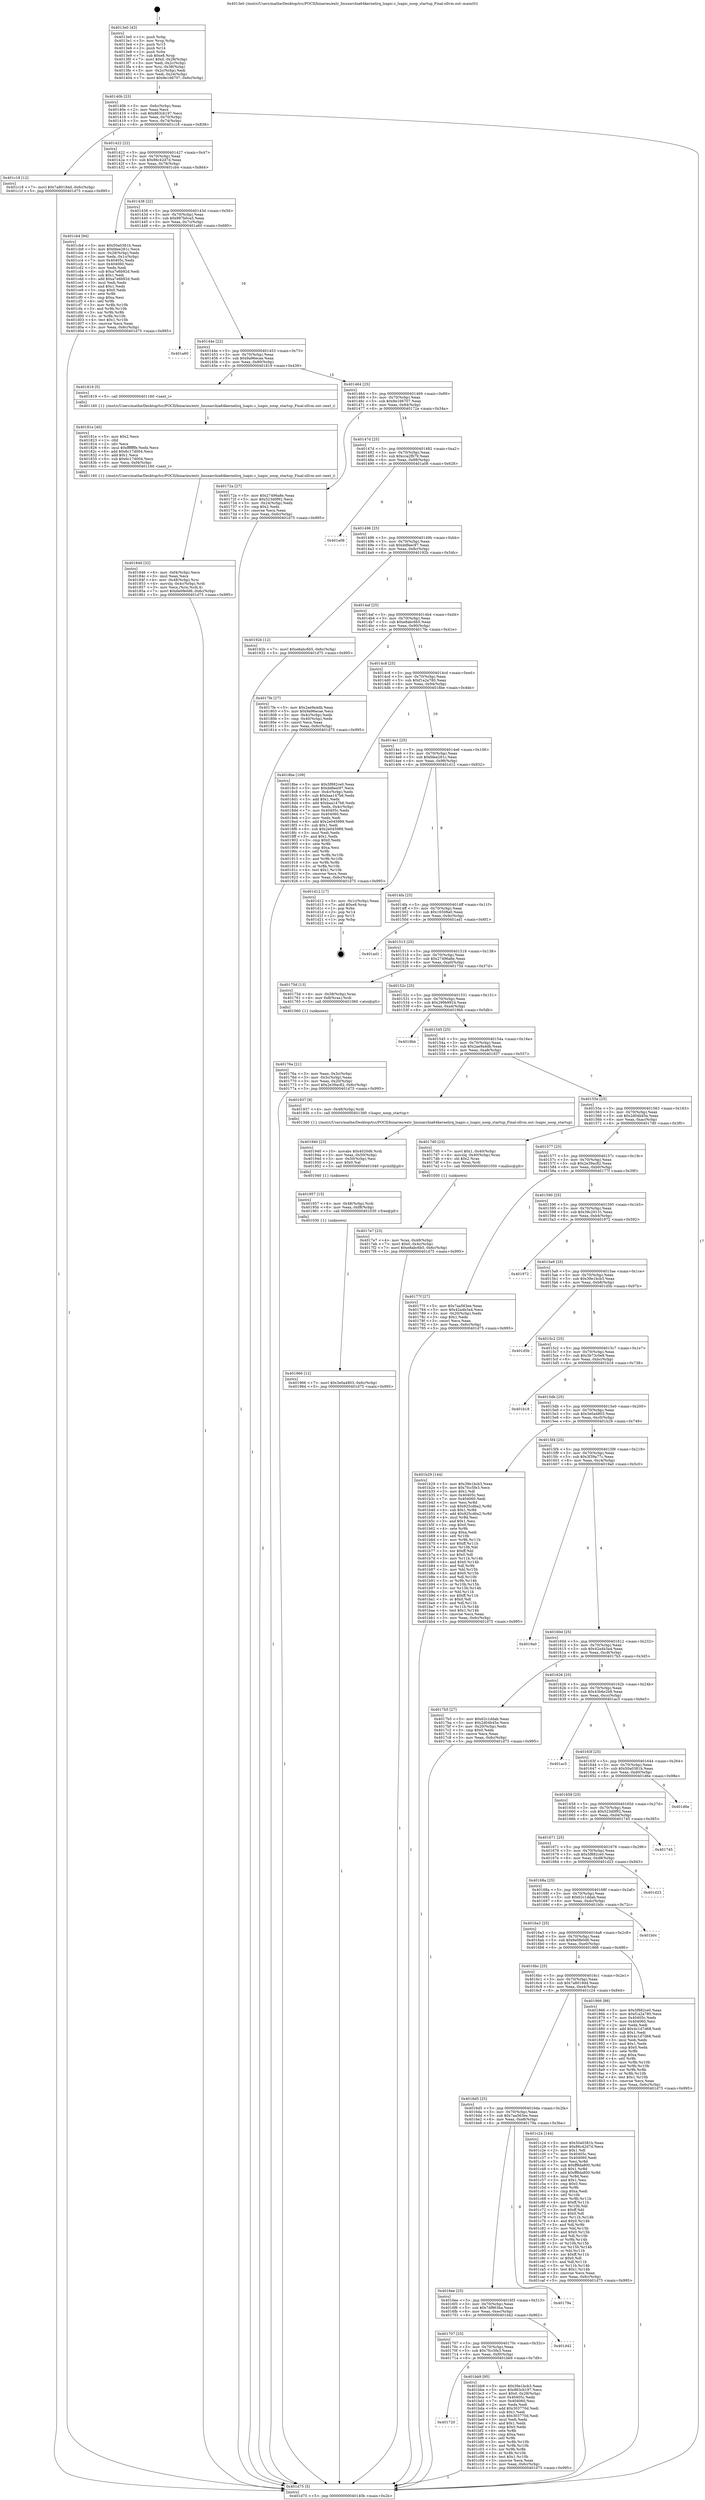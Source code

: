 digraph "0x4013e0" {
  label = "0x4013e0 (/mnt/c/Users/mathe/Desktop/tcc/POCII/binaries/extr_linuxarchia64kernelirq_lsapic.c_lsapic_noop_startup_Final-ollvm.out::main(0))"
  labelloc = "t"
  node[shape=record]

  Entry [label="",width=0.3,height=0.3,shape=circle,fillcolor=black,style=filled]
  "0x40140b" [label="{
     0x40140b [23]\l
     | [instrs]\l
     &nbsp;&nbsp;0x40140b \<+3\>: mov -0x6c(%rbp),%eax\l
     &nbsp;&nbsp;0x40140e \<+2\>: mov %eax,%ecx\l
     &nbsp;&nbsp;0x401410 \<+6\>: sub $0x863cb197,%ecx\l
     &nbsp;&nbsp;0x401416 \<+3\>: mov %eax,-0x70(%rbp)\l
     &nbsp;&nbsp;0x401419 \<+3\>: mov %ecx,-0x74(%rbp)\l
     &nbsp;&nbsp;0x40141c \<+6\>: je 0000000000401c18 \<main+0x838\>\l
  }"]
  "0x401c18" [label="{
     0x401c18 [12]\l
     | [instrs]\l
     &nbsp;&nbsp;0x401c18 \<+7\>: movl $0x7a8018dd,-0x6c(%rbp)\l
     &nbsp;&nbsp;0x401c1f \<+5\>: jmp 0000000000401d75 \<main+0x995\>\l
  }"]
  "0x401422" [label="{
     0x401422 [22]\l
     | [instrs]\l
     &nbsp;&nbsp;0x401422 \<+5\>: jmp 0000000000401427 \<main+0x47\>\l
     &nbsp;&nbsp;0x401427 \<+3\>: mov -0x70(%rbp),%eax\l
     &nbsp;&nbsp;0x40142a \<+5\>: sub $0x86c42d7d,%eax\l
     &nbsp;&nbsp;0x40142f \<+3\>: mov %eax,-0x78(%rbp)\l
     &nbsp;&nbsp;0x401432 \<+6\>: je 0000000000401cb4 \<main+0x8d4\>\l
  }"]
  Exit [label="",width=0.3,height=0.3,shape=circle,fillcolor=black,style=filled,peripheries=2]
  "0x401cb4" [label="{
     0x401cb4 [94]\l
     | [instrs]\l
     &nbsp;&nbsp;0x401cb4 \<+5\>: mov $0x50a0381b,%eax\l
     &nbsp;&nbsp;0x401cb9 \<+5\>: mov $0xfdee281c,%ecx\l
     &nbsp;&nbsp;0x401cbe \<+3\>: mov -0x28(%rbp),%edx\l
     &nbsp;&nbsp;0x401cc1 \<+3\>: mov %edx,-0x1c(%rbp)\l
     &nbsp;&nbsp;0x401cc4 \<+7\>: mov 0x40405c,%edx\l
     &nbsp;&nbsp;0x401ccb \<+7\>: mov 0x404060,%esi\l
     &nbsp;&nbsp;0x401cd2 \<+2\>: mov %edx,%edi\l
     &nbsp;&nbsp;0x401cd4 \<+6\>: sub $0xa7e6b92d,%edi\l
     &nbsp;&nbsp;0x401cda \<+3\>: sub $0x1,%edi\l
     &nbsp;&nbsp;0x401cdd \<+6\>: add $0xa7e6b92d,%edi\l
     &nbsp;&nbsp;0x401ce3 \<+3\>: imul %edi,%edx\l
     &nbsp;&nbsp;0x401ce6 \<+3\>: and $0x1,%edx\l
     &nbsp;&nbsp;0x401ce9 \<+3\>: cmp $0x0,%edx\l
     &nbsp;&nbsp;0x401cec \<+4\>: sete %r8b\l
     &nbsp;&nbsp;0x401cf0 \<+3\>: cmp $0xa,%esi\l
     &nbsp;&nbsp;0x401cf3 \<+4\>: setl %r9b\l
     &nbsp;&nbsp;0x401cf7 \<+3\>: mov %r8b,%r10b\l
     &nbsp;&nbsp;0x401cfa \<+3\>: and %r9b,%r10b\l
     &nbsp;&nbsp;0x401cfd \<+3\>: xor %r9b,%r8b\l
     &nbsp;&nbsp;0x401d00 \<+3\>: or %r8b,%r10b\l
     &nbsp;&nbsp;0x401d03 \<+4\>: test $0x1,%r10b\l
     &nbsp;&nbsp;0x401d07 \<+3\>: cmovne %ecx,%eax\l
     &nbsp;&nbsp;0x401d0a \<+3\>: mov %eax,-0x6c(%rbp)\l
     &nbsp;&nbsp;0x401d0d \<+5\>: jmp 0000000000401d75 \<main+0x995\>\l
  }"]
  "0x401438" [label="{
     0x401438 [22]\l
     | [instrs]\l
     &nbsp;&nbsp;0x401438 \<+5\>: jmp 000000000040143d \<main+0x5d\>\l
     &nbsp;&nbsp;0x40143d \<+3\>: mov -0x70(%rbp),%eax\l
     &nbsp;&nbsp;0x401440 \<+5\>: sub $0x987b0ca5,%eax\l
     &nbsp;&nbsp;0x401445 \<+3\>: mov %eax,-0x7c(%rbp)\l
     &nbsp;&nbsp;0x401448 \<+6\>: je 0000000000401a60 \<main+0x680\>\l
  }"]
  "0x401720" [label="{
     0x401720\l
  }", style=dashed]
  "0x401a60" [label="{
     0x401a60\l
  }", style=dashed]
  "0x40144e" [label="{
     0x40144e [22]\l
     | [instrs]\l
     &nbsp;&nbsp;0x40144e \<+5\>: jmp 0000000000401453 \<main+0x73\>\l
     &nbsp;&nbsp;0x401453 \<+3\>: mov -0x70(%rbp),%eax\l
     &nbsp;&nbsp;0x401456 \<+5\>: sub $0x9a96ecae,%eax\l
     &nbsp;&nbsp;0x40145b \<+3\>: mov %eax,-0x80(%rbp)\l
     &nbsp;&nbsp;0x40145e \<+6\>: je 0000000000401819 \<main+0x439\>\l
  }"]
  "0x401bb9" [label="{
     0x401bb9 [95]\l
     | [instrs]\l
     &nbsp;&nbsp;0x401bb9 \<+5\>: mov $0x39e1bcb3,%eax\l
     &nbsp;&nbsp;0x401bbe \<+5\>: mov $0x863cb197,%ecx\l
     &nbsp;&nbsp;0x401bc3 \<+7\>: movl $0x0,-0x28(%rbp)\l
     &nbsp;&nbsp;0x401bca \<+7\>: mov 0x40405c,%edx\l
     &nbsp;&nbsp;0x401bd1 \<+7\>: mov 0x404060,%esi\l
     &nbsp;&nbsp;0x401bd8 \<+2\>: mov %edx,%edi\l
     &nbsp;&nbsp;0x401bda \<+6\>: add $0x303770d,%edi\l
     &nbsp;&nbsp;0x401be0 \<+3\>: sub $0x1,%edi\l
     &nbsp;&nbsp;0x401be3 \<+6\>: sub $0x303770d,%edi\l
     &nbsp;&nbsp;0x401be9 \<+3\>: imul %edi,%edx\l
     &nbsp;&nbsp;0x401bec \<+3\>: and $0x1,%edx\l
     &nbsp;&nbsp;0x401bef \<+3\>: cmp $0x0,%edx\l
     &nbsp;&nbsp;0x401bf2 \<+4\>: sete %r8b\l
     &nbsp;&nbsp;0x401bf6 \<+3\>: cmp $0xa,%esi\l
     &nbsp;&nbsp;0x401bf9 \<+4\>: setl %r9b\l
     &nbsp;&nbsp;0x401bfd \<+3\>: mov %r8b,%r10b\l
     &nbsp;&nbsp;0x401c00 \<+3\>: and %r9b,%r10b\l
     &nbsp;&nbsp;0x401c03 \<+3\>: xor %r9b,%r8b\l
     &nbsp;&nbsp;0x401c06 \<+3\>: or %r8b,%r10b\l
     &nbsp;&nbsp;0x401c09 \<+4\>: test $0x1,%r10b\l
     &nbsp;&nbsp;0x401c0d \<+3\>: cmovne %ecx,%eax\l
     &nbsp;&nbsp;0x401c10 \<+3\>: mov %eax,-0x6c(%rbp)\l
     &nbsp;&nbsp;0x401c13 \<+5\>: jmp 0000000000401d75 \<main+0x995\>\l
  }"]
  "0x401819" [label="{
     0x401819 [5]\l
     | [instrs]\l
     &nbsp;&nbsp;0x401819 \<+5\>: call 0000000000401160 \<next_i\>\l
     | [calls]\l
     &nbsp;&nbsp;0x401160 \{1\} (/mnt/c/Users/mathe/Desktop/tcc/POCII/binaries/extr_linuxarchia64kernelirq_lsapic.c_lsapic_noop_startup_Final-ollvm.out::next_i)\l
  }"]
  "0x401464" [label="{
     0x401464 [25]\l
     | [instrs]\l
     &nbsp;&nbsp;0x401464 \<+5\>: jmp 0000000000401469 \<main+0x89\>\l
     &nbsp;&nbsp;0x401469 \<+3\>: mov -0x70(%rbp),%eax\l
     &nbsp;&nbsp;0x40146c \<+5\>: sub $0x9e166707,%eax\l
     &nbsp;&nbsp;0x401471 \<+6\>: mov %eax,-0x84(%rbp)\l
     &nbsp;&nbsp;0x401477 \<+6\>: je 000000000040172a \<main+0x34a\>\l
  }"]
  "0x401707" [label="{
     0x401707 [25]\l
     | [instrs]\l
     &nbsp;&nbsp;0x401707 \<+5\>: jmp 000000000040170c \<main+0x32c\>\l
     &nbsp;&nbsp;0x40170c \<+3\>: mov -0x70(%rbp),%eax\l
     &nbsp;&nbsp;0x40170f \<+5\>: sub $0x7fcc5fe3,%eax\l
     &nbsp;&nbsp;0x401714 \<+6\>: mov %eax,-0xf0(%rbp)\l
     &nbsp;&nbsp;0x40171a \<+6\>: je 0000000000401bb9 \<main+0x7d9\>\l
  }"]
  "0x40172a" [label="{
     0x40172a [27]\l
     | [instrs]\l
     &nbsp;&nbsp;0x40172a \<+5\>: mov $0x27496a8e,%eax\l
     &nbsp;&nbsp;0x40172f \<+5\>: mov $0x523d0f92,%ecx\l
     &nbsp;&nbsp;0x401734 \<+3\>: mov -0x24(%rbp),%edx\l
     &nbsp;&nbsp;0x401737 \<+3\>: cmp $0x2,%edx\l
     &nbsp;&nbsp;0x40173a \<+3\>: cmovne %ecx,%eax\l
     &nbsp;&nbsp;0x40173d \<+3\>: mov %eax,-0x6c(%rbp)\l
     &nbsp;&nbsp;0x401740 \<+5\>: jmp 0000000000401d75 \<main+0x995\>\l
  }"]
  "0x40147d" [label="{
     0x40147d [25]\l
     | [instrs]\l
     &nbsp;&nbsp;0x40147d \<+5\>: jmp 0000000000401482 \<main+0xa2\>\l
     &nbsp;&nbsp;0x401482 \<+3\>: mov -0x70(%rbp),%eax\l
     &nbsp;&nbsp;0x401485 \<+5\>: sub $0xcca2fb79,%eax\l
     &nbsp;&nbsp;0x40148a \<+6\>: mov %eax,-0x88(%rbp)\l
     &nbsp;&nbsp;0x401490 \<+6\>: je 0000000000401a08 \<main+0x628\>\l
  }"]
  "0x401d75" [label="{
     0x401d75 [5]\l
     | [instrs]\l
     &nbsp;&nbsp;0x401d75 \<+5\>: jmp 000000000040140b \<main+0x2b\>\l
  }"]
  "0x4013e0" [label="{
     0x4013e0 [43]\l
     | [instrs]\l
     &nbsp;&nbsp;0x4013e0 \<+1\>: push %rbp\l
     &nbsp;&nbsp;0x4013e1 \<+3\>: mov %rsp,%rbp\l
     &nbsp;&nbsp;0x4013e4 \<+2\>: push %r15\l
     &nbsp;&nbsp;0x4013e6 \<+2\>: push %r14\l
     &nbsp;&nbsp;0x4013e8 \<+1\>: push %rbx\l
     &nbsp;&nbsp;0x4013e9 \<+7\>: sub $0xe8,%rsp\l
     &nbsp;&nbsp;0x4013f0 \<+7\>: movl $0x0,-0x28(%rbp)\l
     &nbsp;&nbsp;0x4013f7 \<+3\>: mov %edi,-0x2c(%rbp)\l
     &nbsp;&nbsp;0x4013fa \<+4\>: mov %rsi,-0x38(%rbp)\l
     &nbsp;&nbsp;0x4013fe \<+3\>: mov -0x2c(%rbp),%edi\l
     &nbsp;&nbsp;0x401401 \<+3\>: mov %edi,-0x24(%rbp)\l
     &nbsp;&nbsp;0x401404 \<+7\>: movl $0x9e166707,-0x6c(%rbp)\l
  }"]
  "0x401d42" [label="{
     0x401d42\l
  }", style=dashed]
  "0x401a08" [label="{
     0x401a08\l
  }", style=dashed]
  "0x401496" [label="{
     0x401496 [25]\l
     | [instrs]\l
     &nbsp;&nbsp;0x401496 \<+5\>: jmp 000000000040149b \<main+0xbb\>\l
     &nbsp;&nbsp;0x40149b \<+3\>: mov -0x70(%rbp),%eax\l
     &nbsp;&nbsp;0x40149e \<+5\>: sub $0xddfeec97,%eax\l
     &nbsp;&nbsp;0x4014a3 \<+6\>: mov %eax,-0x8c(%rbp)\l
     &nbsp;&nbsp;0x4014a9 \<+6\>: je 000000000040192b \<main+0x54b\>\l
  }"]
  "0x4016ee" [label="{
     0x4016ee [25]\l
     | [instrs]\l
     &nbsp;&nbsp;0x4016ee \<+5\>: jmp 00000000004016f3 \<main+0x313\>\l
     &nbsp;&nbsp;0x4016f3 \<+3\>: mov -0x70(%rbp),%eax\l
     &nbsp;&nbsp;0x4016f6 \<+5\>: sub $0x7df863ba,%eax\l
     &nbsp;&nbsp;0x4016fb \<+6\>: mov %eax,-0xec(%rbp)\l
     &nbsp;&nbsp;0x401701 \<+6\>: je 0000000000401d42 \<main+0x962\>\l
  }"]
  "0x40192b" [label="{
     0x40192b [12]\l
     | [instrs]\l
     &nbsp;&nbsp;0x40192b \<+7\>: movl $0xe8abc6b5,-0x6c(%rbp)\l
     &nbsp;&nbsp;0x401932 \<+5\>: jmp 0000000000401d75 \<main+0x995\>\l
  }"]
  "0x4014af" [label="{
     0x4014af [25]\l
     | [instrs]\l
     &nbsp;&nbsp;0x4014af \<+5\>: jmp 00000000004014b4 \<main+0xd4\>\l
     &nbsp;&nbsp;0x4014b4 \<+3\>: mov -0x70(%rbp),%eax\l
     &nbsp;&nbsp;0x4014b7 \<+5\>: sub $0xe8abc6b5,%eax\l
     &nbsp;&nbsp;0x4014bc \<+6\>: mov %eax,-0x90(%rbp)\l
     &nbsp;&nbsp;0x4014c2 \<+6\>: je 00000000004017fe \<main+0x41e\>\l
  }"]
  "0x40179a" [label="{
     0x40179a\l
  }", style=dashed]
  "0x4017fe" [label="{
     0x4017fe [27]\l
     | [instrs]\l
     &nbsp;&nbsp;0x4017fe \<+5\>: mov $0x2ae9a4db,%eax\l
     &nbsp;&nbsp;0x401803 \<+5\>: mov $0x9a96ecae,%ecx\l
     &nbsp;&nbsp;0x401808 \<+3\>: mov -0x4c(%rbp),%edx\l
     &nbsp;&nbsp;0x40180b \<+3\>: cmp -0x40(%rbp),%edx\l
     &nbsp;&nbsp;0x40180e \<+3\>: cmovl %ecx,%eax\l
     &nbsp;&nbsp;0x401811 \<+3\>: mov %eax,-0x6c(%rbp)\l
     &nbsp;&nbsp;0x401814 \<+5\>: jmp 0000000000401d75 \<main+0x995\>\l
  }"]
  "0x4014c8" [label="{
     0x4014c8 [25]\l
     | [instrs]\l
     &nbsp;&nbsp;0x4014c8 \<+5\>: jmp 00000000004014cd \<main+0xed\>\l
     &nbsp;&nbsp;0x4014cd \<+3\>: mov -0x70(%rbp),%eax\l
     &nbsp;&nbsp;0x4014d0 \<+5\>: sub $0xf1a2a780,%eax\l
     &nbsp;&nbsp;0x4014d5 \<+6\>: mov %eax,-0x94(%rbp)\l
     &nbsp;&nbsp;0x4014db \<+6\>: je 00000000004018be \<main+0x4de\>\l
  }"]
  "0x4016d5" [label="{
     0x4016d5 [25]\l
     | [instrs]\l
     &nbsp;&nbsp;0x4016d5 \<+5\>: jmp 00000000004016da \<main+0x2fa\>\l
     &nbsp;&nbsp;0x4016da \<+3\>: mov -0x70(%rbp),%eax\l
     &nbsp;&nbsp;0x4016dd \<+5\>: sub $0x7aa563ee,%eax\l
     &nbsp;&nbsp;0x4016e2 \<+6\>: mov %eax,-0xe8(%rbp)\l
     &nbsp;&nbsp;0x4016e8 \<+6\>: je 000000000040179a \<main+0x3ba\>\l
  }"]
  "0x4018be" [label="{
     0x4018be [109]\l
     | [instrs]\l
     &nbsp;&nbsp;0x4018be \<+5\>: mov $0x5f882ce0,%eax\l
     &nbsp;&nbsp;0x4018c3 \<+5\>: mov $0xddfeec97,%ecx\l
     &nbsp;&nbsp;0x4018c8 \<+3\>: mov -0x4c(%rbp),%edx\l
     &nbsp;&nbsp;0x4018cb \<+6\>: sub $0xbaa147b6,%edx\l
     &nbsp;&nbsp;0x4018d1 \<+3\>: add $0x1,%edx\l
     &nbsp;&nbsp;0x4018d4 \<+6\>: add $0xbaa147b6,%edx\l
     &nbsp;&nbsp;0x4018da \<+3\>: mov %edx,-0x4c(%rbp)\l
     &nbsp;&nbsp;0x4018dd \<+7\>: mov 0x40405c,%edx\l
     &nbsp;&nbsp;0x4018e4 \<+7\>: mov 0x404060,%esi\l
     &nbsp;&nbsp;0x4018eb \<+2\>: mov %edx,%edi\l
     &nbsp;&nbsp;0x4018ed \<+6\>: add $0x2e045989,%edi\l
     &nbsp;&nbsp;0x4018f3 \<+3\>: sub $0x1,%edi\l
     &nbsp;&nbsp;0x4018f6 \<+6\>: sub $0x2e045989,%edi\l
     &nbsp;&nbsp;0x4018fc \<+3\>: imul %edi,%edx\l
     &nbsp;&nbsp;0x4018ff \<+3\>: and $0x1,%edx\l
     &nbsp;&nbsp;0x401902 \<+3\>: cmp $0x0,%edx\l
     &nbsp;&nbsp;0x401905 \<+4\>: sete %r8b\l
     &nbsp;&nbsp;0x401909 \<+3\>: cmp $0xa,%esi\l
     &nbsp;&nbsp;0x40190c \<+4\>: setl %r9b\l
     &nbsp;&nbsp;0x401910 \<+3\>: mov %r8b,%r10b\l
     &nbsp;&nbsp;0x401913 \<+3\>: and %r9b,%r10b\l
     &nbsp;&nbsp;0x401916 \<+3\>: xor %r9b,%r8b\l
     &nbsp;&nbsp;0x401919 \<+3\>: or %r8b,%r10b\l
     &nbsp;&nbsp;0x40191c \<+4\>: test $0x1,%r10b\l
     &nbsp;&nbsp;0x401920 \<+3\>: cmovne %ecx,%eax\l
     &nbsp;&nbsp;0x401923 \<+3\>: mov %eax,-0x6c(%rbp)\l
     &nbsp;&nbsp;0x401926 \<+5\>: jmp 0000000000401d75 \<main+0x995\>\l
  }"]
  "0x4014e1" [label="{
     0x4014e1 [25]\l
     | [instrs]\l
     &nbsp;&nbsp;0x4014e1 \<+5\>: jmp 00000000004014e6 \<main+0x106\>\l
     &nbsp;&nbsp;0x4014e6 \<+3\>: mov -0x70(%rbp),%eax\l
     &nbsp;&nbsp;0x4014e9 \<+5\>: sub $0xfdee281c,%eax\l
     &nbsp;&nbsp;0x4014ee \<+6\>: mov %eax,-0x98(%rbp)\l
     &nbsp;&nbsp;0x4014f4 \<+6\>: je 0000000000401d12 \<main+0x932\>\l
  }"]
  "0x401c24" [label="{
     0x401c24 [144]\l
     | [instrs]\l
     &nbsp;&nbsp;0x401c24 \<+5\>: mov $0x50a0381b,%eax\l
     &nbsp;&nbsp;0x401c29 \<+5\>: mov $0x86c42d7d,%ecx\l
     &nbsp;&nbsp;0x401c2e \<+2\>: mov $0x1,%dl\l
     &nbsp;&nbsp;0x401c30 \<+7\>: mov 0x40405c,%esi\l
     &nbsp;&nbsp;0x401c37 \<+7\>: mov 0x404060,%edi\l
     &nbsp;&nbsp;0x401c3e \<+3\>: mov %esi,%r8d\l
     &nbsp;&nbsp;0x401c41 \<+7\>: sub $0xff8da800,%r8d\l
     &nbsp;&nbsp;0x401c48 \<+4\>: sub $0x1,%r8d\l
     &nbsp;&nbsp;0x401c4c \<+7\>: add $0xff8da800,%r8d\l
     &nbsp;&nbsp;0x401c53 \<+4\>: imul %r8d,%esi\l
     &nbsp;&nbsp;0x401c57 \<+3\>: and $0x1,%esi\l
     &nbsp;&nbsp;0x401c5a \<+3\>: cmp $0x0,%esi\l
     &nbsp;&nbsp;0x401c5d \<+4\>: sete %r9b\l
     &nbsp;&nbsp;0x401c61 \<+3\>: cmp $0xa,%edi\l
     &nbsp;&nbsp;0x401c64 \<+4\>: setl %r10b\l
     &nbsp;&nbsp;0x401c68 \<+3\>: mov %r9b,%r11b\l
     &nbsp;&nbsp;0x401c6b \<+4\>: xor $0xff,%r11b\l
     &nbsp;&nbsp;0x401c6f \<+3\>: mov %r10b,%bl\l
     &nbsp;&nbsp;0x401c72 \<+3\>: xor $0xff,%bl\l
     &nbsp;&nbsp;0x401c75 \<+3\>: xor $0x0,%dl\l
     &nbsp;&nbsp;0x401c78 \<+3\>: mov %r11b,%r14b\l
     &nbsp;&nbsp;0x401c7b \<+4\>: and $0x0,%r14b\l
     &nbsp;&nbsp;0x401c7f \<+3\>: and %dl,%r9b\l
     &nbsp;&nbsp;0x401c82 \<+3\>: mov %bl,%r15b\l
     &nbsp;&nbsp;0x401c85 \<+4\>: and $0x0,%r15b\l
     &nbsp;&nbsp;0x401c89 \<+3\>: and %dl,%r10b\l
     &nbsp;&nbsp;0x401c8c \<+3\>: or %r9b,%r14b\l
     &nbsp;&nbsp;0x401c8f \<+3\>: or %r10b,%r15b\l
     &nbsp;&nbsp;0x401c92 \<+3\>: xor %r15b,%r14b\l
     &nbsp;&nbsp;0x401c95 \<+3\>: or %bl,%r11b\l
     &nbsp;&nbsp;0x401c98 \<+4\>: xor $0xff,%r11b\l
     &nbsp;&nbsp;0x401c9c \<+3\>: or $0x0,%dl\l
     &nbsp;&nbsp;0x401c9f \<+3\>: and %dl,%r11b\l
     &nbsp;&nbsp;0x401ca2 \<+3\>: or %r11b,%r14b\l
     &nbsp;&nbsp;0x401ca5 \<+4\>: test $0x1,%r14b\l
     &nbsp;&nbsp;0x401ca9 \<+3\>: cmovne %ecx,%eax\l
     &nbsp;&nbsp;0x401cac \<+3\>: mov %eax,-0x6c(%rbp)\l
     &nbsp;&nbsp;0x401caf \<+5\>: jmp 0000000000401d75 \<main+0x995\>\l
  }"]
  "0x401d12" [label="{
     0x401d12 [17]\l
     | [instrs]\l
     &nbsp;&nbsp;0x401d12 \<+3\>: mov -0x1c(%rbp),%eax\l
     &nbsp;&nbsp;0x401d15 \<+7\>: add $0xe8,%rsp\l
     &nbsp;&nbsp;0x401d1c \<+1\>: pop %rbx\l
     &nbsp;&nbsp;0x401d1d \<+2\>: pop %r14\l
     &nbsp;&nbsp;0x401d1f \<+2\>: pop %r15\l
     &nbsp;&nbsp;0x401d21 \<+1\>: pop %rbp\l
     &nbsp;&nbsp;0x401d22 \<+1\>: ret\l
  }"]
  "0x4014fa" [label="{
     0x4014fa [25]\l
     | [instrs]\l
     &nbsp;&nbsp;0x4014fa \<+5\>: jmp 00000000004014ff \<main+0x11f\>\l
     &nbsp;&nbsp;0x4014ff \<+3\>: mov -0x70(%rbp),%eax\l
     &nbsp;&nbsp;0x401502 \<+5\>: sub $0x16508a0,%eax\l
     &nbsp;&nbsp;0x401507 \<+6\>: mov %eax,-0x9c(%rbp)\l
     &nbsp;&nbsp;0x40150d \<+6\>: je 0000000000401ad1 \<main+0x6f1\>\l
  }"]
  "0x401966" [label="{
     0x401966 [12]\l
     | [instrs]\l
     &nbsp;&nbsp;0x401966 \<+7\>: movl $0x3e0a4803,-0x6c(%rbp)\l
     &nbsp;&nbsp;0x40196d \<+5\>: jmp 0000000000401d75 \<main+0x995\>\l
  }"]
  "0x401ad1" [label="{
     0x401ad1\l
  }", style=dashed]
  "0x401513" [label="{
     0x401513 [25]\l
     | [instrs]\l
     &nbsp;&nbsp;0x401513 \<+5\>: jmp 0000000000401518 \<main+0x138\>\l
     &nbsp;&nbsp;0x401518 \<+3\>: mov -0x70(%rbp),%eax\l
     &nbsp;&nbsp;0x40151b \<+5\>: sub $0x27496a8e,%eax\l
     &nbsp;&nbsp;0x401520 \<+6\>: mov %eax,-0xa0(%rbp)\l
     &nbsp;&nbsp;0x401526 \<+6\>: je 000000000040175d \<main+0x37d\>\l
  }"]
  "0x401957" [label="{
     0x401957 [15]\l
     | [instrs]\l
     &nbsp;&nbsp;0x401957 \<+4\>: mov -0x48(%rbp),%rdi\l
     &nbsp;&nbsp;0x40195b \<+6\>: mov %eax,-0xf8(%rbp)\l
     &nbsp;&nbsp;0x401961 \<+5\>: call 0000000000401030 \<free@plt\>\l
     | [calls]\l
     &nbsp;&nbsp;0x401030 \{1\} (unknown)\l
  }"]
  "0x40175d" [label="{
     0x40175d [13]\l
     | [instrs]\l
     &nbsp;&nbsp;0x40175d \<+4\>: mov -0x38(%rbp),%rax\l
     &nbsp;&nbsp;0x401761 \<+4\>: mov 0x8(%rax),%rdi\l
     &nbsp;&nbsp;0x401765 \<+5\>: call 0000000000401060 \<atoi@plt\>\l
     | [calls]\l
     &nbsp;&nbsp;0x401060 \{1\} (unknown)\l
  }"]
  "0x40152c" [label="{
     0x40152c [25]\l
     | [instrs]\l
     &nbsp;&nbsp;0x40152c \<+5\>: jmp 0000000000401531 \<main+0x151\>\l
     &nbsp;&nbsp;0x401531 \<+3\>: mov -0x70(%rbp),%eax\l
     &nbsp;&nbsp;0x401534 \<+5\>: sub $0x299b9924,%eax\l
     &nbsp;&nbsp;0x401539 \<+6\>: mov %eax,-0xa4(%rbp)\l
     &nbsp;&nbsp;0x40153f \<+6\>: je 00000000004019bb \<main+0x5db\>\l
  }"]
  "0x40176a" [label="{
     0x40176a [21]\l
     | [instrs]\l
     &nbsp;&nbsp;0x40176a \<+3\>: mov %eax,-0x3c(%rbp)\l
     &nbsp;&nbsp;0x40176d \<+3\>: mov -0x3c(%rbp),%eax\l
     &nbsp;&nbsp;0x401770 \<+3\>: mov %eax,-0x20(%rbp)\l
     &nbsp;&nbsp;0x401773 \<+7\>: movl $0x2e39ac82,-0x6c(%rbp)\l
     &nbsp;&nbsp;0x40177a \<+5\>: jmp 0000000000401d75 \<main+0x995\>\l
  }"]
  "0x401940" [label="{
     0x401940 [23]\l
     | [instrs]\l
     &nbsp;&nbsp;0x401940 \<+10\>: movabs $0x4020d6,%rdi\l
     &nbsp;&nbsp;0x40194a \<+3\>: mov %eax,-0x50(%rbp)\l
     &nbsp;&nbsp;0x40194d \<+3\>: mov -0x50(%rbp),%esi\l
     &nbsp;&nbsp;0x401950 \<+2\>: mov $0x0,%al\l
     &nbsp;&nbsp;0x401952 \<+5\>: call 0000000000401040 \<printf@plt\>\l
     | [calls]\l
     &nbsp;&nbsp;0x401040 \{1\} (unknown)\l
  }"]
  "0x4019bb" [label="{
     0x4019bb\l
  }", style=dashed]
  "0x401545" [label="{
     0x401545 [25]\l
     | [instrs]\l
     &nbsp;&nbsp;0x401545 \<+5\>: jmp 000000000040154a \<main+0x16a\>\l
     &nbsp;&nbsp;0x40154a \<+3\>: mov -0x70(%rbp),%eax\l
     &nbsp;&nbsp;0x40154d \<+5\>: sub $0x2ae9a4db,%eax\l
     &nbsp;&nbsp;0x401552 \<+6\>: mov %eax,-0xa8(%rbp)\l
     &nbsp;&nbsp;0x401558 \<+6\>: je 0000000000401937 \<main+0x557\>\l
  }"]
  "0x4016bc" [label="{
     0x4016bc [25]\l
     | [instrs]\l
     &nbsp;&nbsp;0x4016bc \<+5\>: jmp 00000000004016c1 \<main+0x2e1\>\l
     &nbsp;&nbsp;0x4016c1 \<+3\>: mov -0x70(%rbp),%eax\l
     &nbsp;&nbsp;0x4016c4 \<+5\>: sub $0x7a8018dd,%eax\l
     &nbsp;&nbsp;0x4016c9 \<+6\>: mov %eax,-0xe4(%rbp)\l
     &nbsp;&nbsp;0x4016cf \<+6\>: je 0000000000401c24 \<main+0x844\>\l
  }"]
  "0x401937" [label="{
     0x401937 [9]\l
     | [instrs]\l
     &nbsp;&nbsp;0x401937 \<+4\>: mov -0x48(%rbp),%rdi\l
     &nbsp;&nbsp;0x40193b \<+5\>: call 00000000004013d0 \<lsapic_noop_startup\>\l
     | [calls]\l
     &nbsp;&nbsp;0x4013d0 \{1\} (/mnt/c/Users/mathe/Desktop/tcc/POCII/binaries/extr_linuxarchia64kernelirq_lsapic.c_lsapic_noop_startup_Final-ollvm.out::lsapic_noop_startup)\l
  }"]
  "0x40155e" [label="{
     0x40155e [25]\l
     | [instrs]\l
     &nbsp;&nbsp;0x40155e \<+5\>: jmp 0000000000401563 \<main+0x183\>\l
     &nbsp;&nbsp;0x401563 \<+3\>: mov -0x70(%rbp),%eax\l
     &nbsp;&nbsp;0x401566 \<+5\>: sub $0x2d04b45e,%eax\l
     &nbsp;&nbsp;0x40156b \<+6\>: mov %eax,-0xac(%rbp)\l
     &nbsp;&nbsp;0x401571 \<+6\>: je 00000000004017d0 \<main+0x3f0\>\l
  }"]
  "0x401866" [label="{
     0x401866 [88]\l
     | [instrs]\l
     &nbsp;&nbsp;0x401866 \<+5\>: mov $0x5f882ce0,%eax\l
     &nbsp;&nbsp;0x40186b \<+5\>: mov $0xf1a2a780,%ecx\l
     &nbsp;&nbsp;0x401870 \<+7\>: mov 0x40405c,%edx\l
     &nbsp;&nbsp;0x401877 \<+7\>: mov 0x404060,%esi\l
     &nbsp;&nbsp;0x40187e \<+2\>: mov %edx,%edi\l
     &nbsp;&nbsp;0x401880 \<+6\>: add $0x4c1d7d68,%edi\l
     &nbsp;&nbsp;0x401886 \<+3\>: sub $0x1,%edi\l
     &nbsp;&nbsp;0x401889 \<+6\>: sub $0x4c1d7d68,%edi\l
     &nbsp;&nbsp;0x40188f \<+3\>: imul %edi,%edx\l
     &nbsp;&nbsp;0x401892 \<+3\>: and $0x1,%edx\l
     &nbsp;&nbsp;0x401895 \<+3\>: cmp $0x0,%edx\l
     &nbsp;&nbsp;0x401898 \<+4\>: sete %r8b\l
     &nbsp;&nbsp;0x40189c \<+3\>: cmp $0xa,%esi\l
     &nbsp;&nbsp;0x40189f \<+4\>: setl %r9b\l
     &nbsp;&nbsp;0x4018a3 \<+3\>: mov %r8b,%r10b\l
     &nbsp;&nbsp;0x4018a6 \<+3\>: and %r9b,%r10b\l
     &nbsp;&nbsp;0x4018a9 \<+3\>: xor %r9b,%r8b\l
     &nbsp;&nbsp;0x4018ac \<+3\>: or %r8b,%r10b\l
     &nbsp;&nbsp;0x4018af \<+4\>: test $0x1,%r10b\l
     &nbsp;&nbsp;0x4018b3 \<+3\>: cmovne %ecx,%eax\l
     &nbsp;&nbsp;0x4018b6 \<+3\>: mov %eax,-0x6c(%rbp)\l
     &nbsp;&nbsp;0x4018b9 \<+5\>: jmp 0000000000401d75 \<main+0x995\>\l
  }"]
  "0x4017d0" [label="{
     0x4017d0 [23]\l
     | [instrs]\l
     &nbsp;&nbsp;0x4017d0 \<+7\>: movl $0x1,-0x40(%rbp)\l
     &nbsp;&nbsp;0x4017d7 \<+4\>: movslq -0x40(%rbp),%rax\l
     &nbsp;&nbsp;0x4017db \<+4\>: shl $0x2,%rax\l
     &nbsp;&nbsp;0x4017df \<+3\>: mov %rax,%rdi\l
     &nbsp;&nbsp;0x4017e2 \<+5\>: call 0000000000401050 \<malloc@plt\>\l
     | [calls]\l
     &nbsp;&nbsp;0x401050 \{1\} (unknown)\l
  }"]
  "0x401577" [label="{
     0x401577 [25]\l
     | [instrs]\l
     &nbsp;&nbsp;0x401577 \<+5\>: jmp 000000000040157c \<main+0x19c\>\l
     &nbsp;&nbsp;0x40157c \<+3\>: mov -0x70(%rbp),%eax\l
     &nbsp;&nbsp;0x40157f \<+5\>: sub $0x2e39ac82,%eax\l
     &nbsp;&nbsp;0x401584 \<+6\>: mov %eax,-0xb0(%rbp)\l
     &nbsp;&nbsp;0x40158a \<+6\>: je 000000000040177f \<main+0x39f\>\l
  }"]
  "0x4016a3" [label="{
     0x4016a3 [25]\l
     | [instrs]\l
     &nbsp;&nbsp;0x4016a3 \<+5\>: jmp 00000000004016a8 \<main+0x2c8\>\l
     &nbsp;&nbsp;0x4016a8 \<+3\>: mov -0x70(%rbp),%eax\l
     &nbsp;&nbsp;0x4016ab \<+5\>: sub $0x6e0fe0d6,%eax\l
     &nbsp;&nbsp;0x4016b0 \<+6\>: mov %eax,-0xe0(%rbp)\l
     &nbsp;&nbsp;0x4016b6 \<+6\>: je 0000000000401866 \<main+0x486\>\l
  }"]
  "0x40177f" [label="{
     0x40177f [27]\l
     | [instrs]\l
     &nbsp;&nbsp;0x40177f \<+5\>: mov $0x7aa563ee,%eax\l
     &nbsp;&nbsp;0x401784 \<+5\>: mov $0x42a4b3a4,%ecx\l
     &nbsp;&nbsp;0x401789 \<+3\>: mov -0x20(%rbp),%edx\l
     &nbsp;&nbsp;0x40178c \<+3\>: cmp $0x1,%edx\l
     &nbsp;&nbsp;0x40178f \<+3\>: cmovl %ecx,%eax\l
     &nbsp;&nbsp;0x401792 \<+3\>: mov %eax,-0x6c(%rbp)\l
     &nbsp;&nbsp;0x401795 \<+5\>: jmp 0000000000401d75 \<main+0x995\>\l
  }"]
  "0x401590" [label="{
     0x401590 [25]\l
     | [instrs]\l
     &nbsp;&nbsp;0x401590 \<+5\>: jmp 0000000000401595 \<main+0x1b5\>\l
     &nbsp;&nbsp;0x401595 \<+3\>: mov -0x70(%rbp),%eax\l
     &nbsp;&nbsp;0x401598 \<+5\>: sub $0x39c29131,%eax\l
     &nbsp;&nbsp;0x40159d \<+6\>: mov %eax,-0xb4(%rbp)\l
     &nbsp;&nbsp;0x4015a3 \<+6\>: je 0000000000401972 \<main+0x592\>\l
  }"]
  "0x401b0c" [label="{
     0x401b0c\l
  }", style=dashed]
  "0x401972" [label="{
     0x401972\l
  }", style=dashed]
  "0x4015a9" [label="{
     0x4015a9 [25]\l
     | [instrs]\l
     &nbsp;&nbsp;0x4015a9 \<+5\>: jmp 00000000004015ae \<main+0x1ce\>\l
     &nbsp;&nbsp;0x4015ae \<+3\>: mov -0x70(%rbp),%eax\l
     &nbsp;&nbsp;0x4015b1 \<+5\>: sub $0x39e1bcb3,%eax\l
     &nbsp;&nbsp;0x4015b6 \<+6\>: mov %eax,-0xb8(%rbp)\l
     &nbsp;&nbsp;0x4015bc \<+6\>: je 0000000000401d5b \<main+0x97b\>\l
  }"]
  "0x40168a" [label="{
     0x40168a [25]\l
     | [instrs]\l
     &nbsp;&nbsp;0x40168a \<+5\>: jmp 000000000040168f \<main+0x2af\>\l
     &nbsp;&nbsp;0x40168f \<+3\>: mov -0x70(%rbp),%eax\l
     &nbsp;&nbsp;0x401692 \<+5\>: sub $0x62c1ddab,%eax\l
     &nbsp;&nbsp;0x401697 \<+6\>: mov %eax,-0xdc(%rbp)\l
     &nbsp;&nbsp;0x40169d \<+6\>: je 0000000000401b0c \<main+0x72c\>\l
  }"]
  "0x401d5b" [label="{
     0x401d5b\l
  }", style=dashed]
  "0x4015c2" [label="{
     0x4015c2 [25]\l
     | [instrs]\l
     &nbsp;&nbsp;0x4015c2 \<+5\>: jmp 00000000004015c7 \<main+0x1e7\>\l
     &nbsp;&nbsp;0x4015c7 \<+3\>: mov -0x70(%rbp),%eax\l
     &nbsp;&nbsp;0x4015ca \<+5\>: sub $0x3b73c0e9,%eax\l
     &nbsp;&nbsp;0x4015cf \<+6\>: mov %eax,-0xbc(%rbp)\l
     &nbsp;&nbsp;0x4015d5 \<+6\>: je 0000000000401b18 \<main+0x738\>\l
  }"]
  "0x401d23" [label="{
     0x401d23\l
  }", style=dashed]
  "0x401b18" [label="{
     0x401b18\l
  }", style=dashed]
  "0x4015db" [label="{
     0x4015db [25]\l
     | [instrs]\l
     &nbsp;&nbsp;0x4015db \<+5\>: jmp 00000000004015e0 \<main+0x200\>\l
     &nbsp;&nbsp;0x4015e0 \<+3\>: mov -0x70(%rbp),%eax\l
     &nbsp;&nbsp;0x4015e3 \<+5\>: sub $0x3e0a4803,%eax\l
     &nbsp;&nbsp;0x4015e8 \<+6\>: mov %eax,-0xc0(%rbp)\l
     &nbsp;&nbsp;0x4015ee \<+6\>: je 0000000000401b29 \<main+0x749\>\l
  }"]
  "0x401671" [label="{
     0x401671 [25]\l
     | [instrs]\l
     &nbsp;&nbsp;0x401671 \<+5\>: jmp 0000000000401676 \<main+0x296\>\l
     &nbsp;&nbsp;0x401676 \<+3\>: mov -0x70(%rbp),%eax\l
     &nbsp;&nbsp;0x401679 \<+5\>: sub $0x5f882ce0,%eax\l
     &nbsp;&nbsp;0x40167e \<+6\>: mov %eax,-0xd8(%rbp)\l
     &nbsp;&nbsp;0x401684 \<+6\>: je 0000000000401d23 \<main+0x943\>\l
  }"]
  "0x401b29" [label="{
     0x401b29 [144]\l
     | [instrs]\l
     &nbsp;&nbsp;0x401b29 \<+5\>: mov $0x39e1bcb3,%eax\l
     &nbsp;&nbsp;0x401b2e \<+5\>: mov $0x7fcc5fe3,%ecx\l
     &nbsp;&nbsp;0x401b33 \<+2\>: mov $0x1,%dl\l
     &nbsp;&nbsp;0x401b35 \<+7\>: mov 0x40405c,%esi\l
     &nbsp;&nbsp;0x401b3c \<+7\>: mov 0x404060,%edi\l
     &nbsp;&nbsp;0x401b43 \<+3\>: mov %esi,%r8d\l
     &nbsp;&nbsp;0x401b46 \<+7\>: sub $0x925cd6a2,%r8d\l
     &nbsp;&nbsp;0x401b4d \<+4\>: sub $0x1,%r8d\l
     &nbsp;&nbsp;0x401b51 \<+7\>: add $0x925cd6a2,%r8d\l
     &nbsp;&nbsp;0x401b58 \<+4\>: imul %r8d,%esi\l
     &nbsp;&nbsp;0x401b5c \<+3\>: and $0x1,%esi\l
     &nbsp;&nbsp;0x401b5f \<+3\>: cmp $0x0,%esi\l
     &nbsp;&nbsp;0x401b62 \<+4\>: sete %r9b\l
     &nbsp;&nbsp;0x401b66 \<+3\>: cmp $0xa,%edi\l
     &nbsp;&nbsp;0x401b69 \<+4\>: setl %r10b\l
     &nbsp;&nbsp;0x401b6d \<+3\>: mov %r9b,%r11b\l
     &nbsp;&nbsp;0x401b70 \<+4\>: xor $0xff,%r11b\l
     &nbsp;&nbsp;0x401b74 \<+3\>: mov %r10b,%bl\l
     &nbsp;&nbsp;0x401b77 \<+3\>: xor $0xff,%bl\l
     &nbsp;&nbsp;0x401b7a \<+3\>: xor $0x0,%dl\l
     &nbsp;&nbsp;0x401b7d \<+3\>: mov %r11b,%r14b\l
     &nbsp;&nbsp;0x401b80 \<+4\>: and $0x0,%r14b\l
     &nbsp;&nbsp;0x401b84 \<+3\>: and %dl,%r9b\l
     &nbsp;&nbsp;0x401b87 \<+3\>: mov %bl,%r15b\l
     &nbsp;&nbsp;0x401b8a \<+4\>: and $0x0,%r15b\l
     &nbsp;&nbsp;0x401b8e \<+3\>: and %dl,%r10b\l
     &nbsp;&nbsp;0x401b91 \<+3\>: or %r9b,%r14b\l
     &nbsp;&nbsp;0x401b94 \<+3\>: or %r10b,%r15b\l
     &nbsp;&nbsp;0x401b97 \<+3\>: xor %r15b,%r14b\l
     &nbsp;&nbsp;0x401b9a \<+3\>: or %bl,%r11b\l
     &nbsp;&nbsp;0x401b9d \<+4\>: xor $0xff,%r11b\l
     &nbsp;&nbsp;0x401ba1 \<+3\>: or $0x0,%dl\l
     &nbsp;&nbsp;0x401ba4 \<+3\>: and %dl,%r11b\l
     &nbsp;&nbsp;0x401ba7 \<+3\>: or %r11b,%r14b\l
     &nbsp;&nbsp;0x401baa \<+4\>: test $0x1,%r14b\l
     &nbsp;&nbsp;0x401bae \<+3\>: cmovne %ecx,%eax\l
     &nbsp;&nbsp;0x401bb1 \<+3\>: mov %eax,-0x6c(%rbp)\l
     &nbsp;&nbsp;0x401bb4 \<+5\>: jmp 0000000000401d75 \<main+0x995\>\l
  }"]
  "0x4015f4" [label="{
     0x4015f4 [25]\l
     | [instrs]\l
     &nbsp;&nbsp;0x4015f4 \<+5\>: jmp 00000000004015f9 \<main+0x219\>\l
     &nbsp;&nbsp;0x4015f9 \<+3\>: mov -0x70(%rbp),%eax\l
     &nbsp;&nbsp;0x4015fc \<+5\>: sub $0x3f39a77c,%eax\l
     &nbsp;&nbsp;0x401601 \<+6\>: mov %eax,-0xc4(%rbp)\l
     &nbsp;&nbsp;0x401607 \<+6\>: je 00000000004019a0 \<main+0x5c0\>\l
  }"]
  "0x401745" [label="{
     0x401745\l
  }", style=dashed]
  "0x4019a0" [label="{
     0x4019a0\l
  }", style=dashed]
  "0x40160d" [label="{
     0x40160d [25]\l
     | [instrs]\l
     &nbsp;&nbsp;0x40160d \<+5\>: jmp 0000000000401612 \<main+0x232\>\l
     &nbsp;&nbsp;0x401612 \<+3\>: mov -0x70(%rbp),%eax\l
     &nbsp;&nbsp;0x401615 \<+5\>: sub $0x42a4b3a4,%eax\l
     &nbsp;&nbsp;0x40161a \<+6\>: mov %eax,-0xc8(%rbp)\l
     &nbsp;&nbsp;0x401620 \<+6\>: je 00000000004017b5 \<main+0x3d5\>\l
  }"]
  "0x401658" [label="{
     0x401658 [25]\l
     | [instrs]\l
     &nbsp;&nbsp;0x401658 \<+5\>: jmp 000000000040165d \<main+0x27d\>\l
     &nbsp;&nbsp;0x40165d \<+3\>: mov -0x70(%rbp),%eax\l
     &nbsp;&nbsp;0x401660 \<+5\>: sub $0x523d0f92,%eax\l
     &nbsp;&nbsp;0x401665 \<+6\>: mov %eax,-0xd4(%rbp)\l
     &nbsp;&nbsp;0x40166b \<+6\>: je 0000000000401745 \<main+0x365\>\l
  }"]
  "0x4017b5" [label="{
     0x4017b5 [27]\l
     | [instrs]\l
     &nbsp;&nbsp;0x4017b5 \<+5\>: mov $0x62c1ddab,%eax\l
     &nbsp;&nbsp;0x4017ba \<+5\>: mov $0x2d04b45e,%ecx\l
     &nbsp;&nbsp;0x4017bf \<+3\>: mov -0x20(%rbp),%edx\l
     &nbsp;&nbsp;0x4017c2 \<+3\>: cmp $0x0,%edx\l
     &nbsp;&nbsp;0x4017c5 \<+3\>: cmove %ecx,%eax\l
     &nbsp;&nbsp;0x4017c8 \<+3\>: mov %eax,-0x6c(%rbp)\l
     &nbsp;&nbsp;0x4017cb \<+5\>: jmp 0000000000401d75 \<main+0x995\>\l
  }"]
  "0x401626" [label="{
     0x401626 [25]\l
     | [instrs]\l
     &nbsp;&nbsp;0x401626 \<+5\>: jmp 000000000040162b \<main+0x24b\>\l
     &nbsp;&nbsp;0x40162b \<+3\>: mov -0x70(%rbp),%eax\l
     &nbsp;&nbsp;0x40162e \<+5\>: sub $0x43b6e2b8,%eax\l
     &nbsp;&nbsp;0x401633 \<+6\>: mov %eax,-0xcc(%rbp)\l
     &nbsp;&nbsp;0x401639 \<+6\>: je 0000000000401ac5 \<main+0x6e5\>\l
  }"]
  "0x4017e7" [label="{
     0x4017e7 [23]\l
     | [instrs]\l
     &nbsp;&nbsp;0x4017e7 \<+4\>: mov %rax,-0x48(%rbp)\l
     &nbsp;&nbsp;0x4017eb \<+7\>: movl $0x0,-0x4c(%rbp)\l
     &nbsp;&nbsp;0x4017f2 \<+7\>: movl $0xe8abc6b5,-0x6c(%rbp)\l
     &nbsp;&nbsp;0x4017f9 \<+5\>: jmp 0000000000401d75 \<main+0x995\>\l
  }"]
  "0x40181e" [label="{
     0x40181e [40]\l
     | [instrs]\l
     &nbsp;&nbsp;0x40181e \<+5\>: mov $0x2,%ecx\l
     &nbsp;&nbsp;0x401823 \<+1\>: cltd\l
     &nbsp;&nbsp;0x401824 \<+2\>: idiv %ecx\l
     &nbsp;&nbsp;0x401826 \<+6\>: imul $0xfffffffe,%edx,%ecx\l
     &nbsp;&nbsp;0x40182c \<+6\>: add $0x6c17d004,%ecx\l
     &nbsp;&nbsp;0x401832 \<+3\>: add $0x1,%ecx\l
     &nbsp;&nbsp;0x401835 \<+6\>: sub $0x6c17d004,%ecx\l
     &nbsp;&nbsp;0x40183b \<+6\>: mov %ecx,-0xf4(%rbp)\l
     &nbsp;&nbsp;0x401841 \<+5\>: call 0000000000401160 \<next_i\>\l
     | [calls]\l
     &nbsp;&nbsp;0x401160 \{1\} (/mnt/c/Users/mathe/Desktop/tcc/POCII/binaries/extr_linuxarchia64kernelirq_lsapic.c_lsapic_noop_startup_Final-ollvm.out::next_i)\l
  }"]
  "0x401846" [label="{
     0x401846 [32]\l
     | [instrs]\l
     &nbsp;&nbsp;0x401846 \<+6\>: mov -0xf4(%rbp),%ecx\l
     &nbsp;&nbsp;0x40184c \<+3\>: imul %eax,%ecx\l
     &nbsp;&nbsp;0x40184f \<+4\>: mov -0x48(%rbp),%rsi\l
     &nbsp;&nbsp;0x401853 \<+4\>: movslq -0x4c(%rbp),%rdi\l
     &nbsp;&nbsp;0x401857 \<+3\>: mov %ecx,(%rsi,%rdi,4)\l
     &nbsp;&nbsp;0x40185a \<+7\>: movl $0x6e0fe0d6,-0x6c(%rbp)\l
     &nbsp;&nbsp;0x401861 \<+5\>: jmp 0000000000401d75 \<main+0x995\>\l
  }"]
  "0x401d6e" [label="{
     0x401d6e\l
  }", style=dashed]
  "0x401ac5" [label="{
     0x401ac5\l
  }", style=dashed]
  "0x40163f" [label="{
     0x40163f [25]\l
     | [instrs]\l
     &nbsp;&nbsp;0x40163f \<+5\>: jmp 0000000000401644 \<main+0x264\>\l
     &nbsp;&nbsp;0x401644 \<+3\>: mov -0x70(%rbp),%eax\l
     &nbsp;&nbsp;0x401647 \<+5\>: sub $0x50a0381b,%eax\l
     &nbsp;&nbsp;0x40164c \<+6\>: mov %eax,-0xd0(%rbp)\l
     &nbsp;&nbsp;0x401652 \<+6\>: je 0000000000401d6e \<main+0x98e\>\l
  }"]
  Entry -> "0x4013e0" [label=" 1"]
  "0x40140b" -> "0x401c18" [label=" 1"]
  "0x40140b" -> "0x401422" [label=" 17"]
  "0x401d12" -> Exit [label=" 1"]
  "0x401422" -> "0x401cb4" [label=" 1"]
  "0x401422" -> "0x401438" [label=" 16"]
  "0x401cb4" -> "0x401d75" [label=" 1"]
  "0x401438" -> "0x401a60" [label=" 0"]
  "0x401438" -> "0x40144e" [label=" 16"]
  "0x401c24" -> "0x401d75" [label=" 1"]
  "0x40144e" -> "0x401819" [label=" 1"]
  "0x40144e" -> "0x401464" [label=" 15"]
  "0x401c18" -> "0x401d75" [label=" 1"]
  "0x401464" -> "0x40172a" [label=" 1"]
  "0x401464" -> "0x40147d" [label=" 14"]
  "0x40172a" -> "0x401d75" [label=" 1"]
  "0x4013e0" -> "0x40140b" [label=" 1"]
  "0x401d75" -> "0x40140b" [label=" 17"]
  "0x401707" -> "0x401720" [label=" 0"]
  "0x40147d" -> "0x401a08" [label=" 0"]
  "0x40147d" -> "0x401496" [label=" 14"]
  "0x401707" -> "0x401bb9" [label=" 1"]
  "0x401496" -> "0x40192b" [label=" 1"]
  "0x401496" -> "0x4014af" [label=" 13"]
  "0x4016ee" -> "0x401707" [label=" 1"]
  "0x4014af" -> "0x4017fe" [label=" 2"]
  "0x4014af" -> "0x4014c8" [label=" 11"]
  "0x4016ee" -> "0x401d42" [label=" 0"]
  "0x4014c8" -> "0x4018be" [label=" 1"]
  "0x4014c8" -> "0x4014e1" [label=" 10"]
  "0x4016d5" -> "0x4016ee" [label=" 1"]
  "0x4014e1" -> "0x401d12" [label=" 1"]
  "0x4014e1" -> "0x4014fa" [label=" 9"]
  "0x4016d5" -> "0x40179a" [label=" 0"]
  "0x4014fa" -> "0x401ad1" [label=" 0"]
  "0x4014fa" -> "0x401513" [label=" 9"]
  "0x4016bc" -> "0x4016d5" [label=" 1"]
  "0x401513" -> "0x40175d" [label=" 1"]
  "0x401513" -> "0x40152c" [label=" 8"]
  "0x40175d" -> "0x40176a" [label=" 1"]
  "0x40176a" -> "0x401d75" [label=" 1"]
  "0x4016bc" -> "0x401c24" [label=" 1"]
  "0x40152c" -> "0x4019bb" [label=" 0"]
  "0x40152c" -> "0x401545" [label=" 8"]
  "0x401bb9" -> "0x401d75" [label=" 1"]
  "0x401545" -> "0x401937" [label=" 1"]
  "0x401545" -> "0x40155e" [label=" 7"]
  "0x401b29" -> "0x401d75" [label=" 1"]
  "0x40155e" -> "0x4017d0" [label=" 1"]
  "0x40155e" -> "0x401577" [label=" 6"]
  "0x401966" -> "0x401d75" [label=" 1"]
  "0x401577" -> "0x40177f" [label=" 1"]
  "0x401577" -> "0x401590" [label=" 5"]
  "0x40177f" -> "0x401d75" [label=" 1"]
  "0x401940" -> "0x401957" [label=" 1"]
  "0x401590" -> "0x401972" [label=" 0"]
  "0x401590" -> "0x4015a9" [label=" 5"]
  "0x401937" -> "0x401940" [label=" 1"]
  "0x4015a9" -> "0x401d5b" [label=" 0"]
  "0x4015a9" -> "0x4015c2" [label=" 5"]
  "0x4018be" -> "0x401d75" [label=" 1"]
  "0x4015c2" -> "0x401b18" [label=" 0"]
  "0x4015c2" -> "0x4015db" [label=" 5"]
  "0x401866" -> "0x401d75" [label=" 1"]
  "0x4015db" -> "0x401b29" [label=" 1"]
  "0x4015db" -> "0x4015f4" [label=" 4"]
  "0x4016a3" -> "0x401866" [label=" 1"]
  "0x4015f4" -> "0x4019a0" [label=" 0"]
  "0x4015f4" -> "0x40160d" [label=" 4"]
  "0x401957" -> "0x401966" [label=" 1"]
  "0x40160d" -> "0x4017b5" [label=" 1"]
  "0x40160d" -> "0x401626" [label=" 3"]
  "0x4017b5" -> "0x401d75" [label=" 1"]
  "0x4017d0" -> "0x4017e7" [label=" 1"]
  "0x4017e7" -> "0x401d75" [label=" 1"]
  "0x4017fe" -> "0x401d75" [label=" 2"]
  "0x401819" -> "0x40181e" [label=" 1"]
  "0x40181e" -> "0x401846" [label=" 1"]
  "0x401846" -> "0x401d75" [label=" 1"]
  "0x40168a" -> "0x401b0c" [label=" 0"]
  "0x401626" -> "0x401ac5" [label=" 0"]
  "0x401626" -> "0x40163f" [label=" 3"]
  "0x40192b" -> "0x401d75" [label=" 1"]
  "0x40163f" -> "0x401d6e" [label=" 0"]
  "0x40163f" -> "0x401658" [label=" 3"]
  "0x40168a" -> "0x4016a3" [label=" 3"]
  "0x401658" -> "0x401745" [label=" 0"]
  "0x401658" -> "0x401671" [label=" 3"]
  "0x4016a3" -> "0x4016bc" [label=" 2"]
  "0x401671" -> "0x401d23" [label=" 0"]
  "0x401671" -> "0x40168a" [label=" 3"]
}
